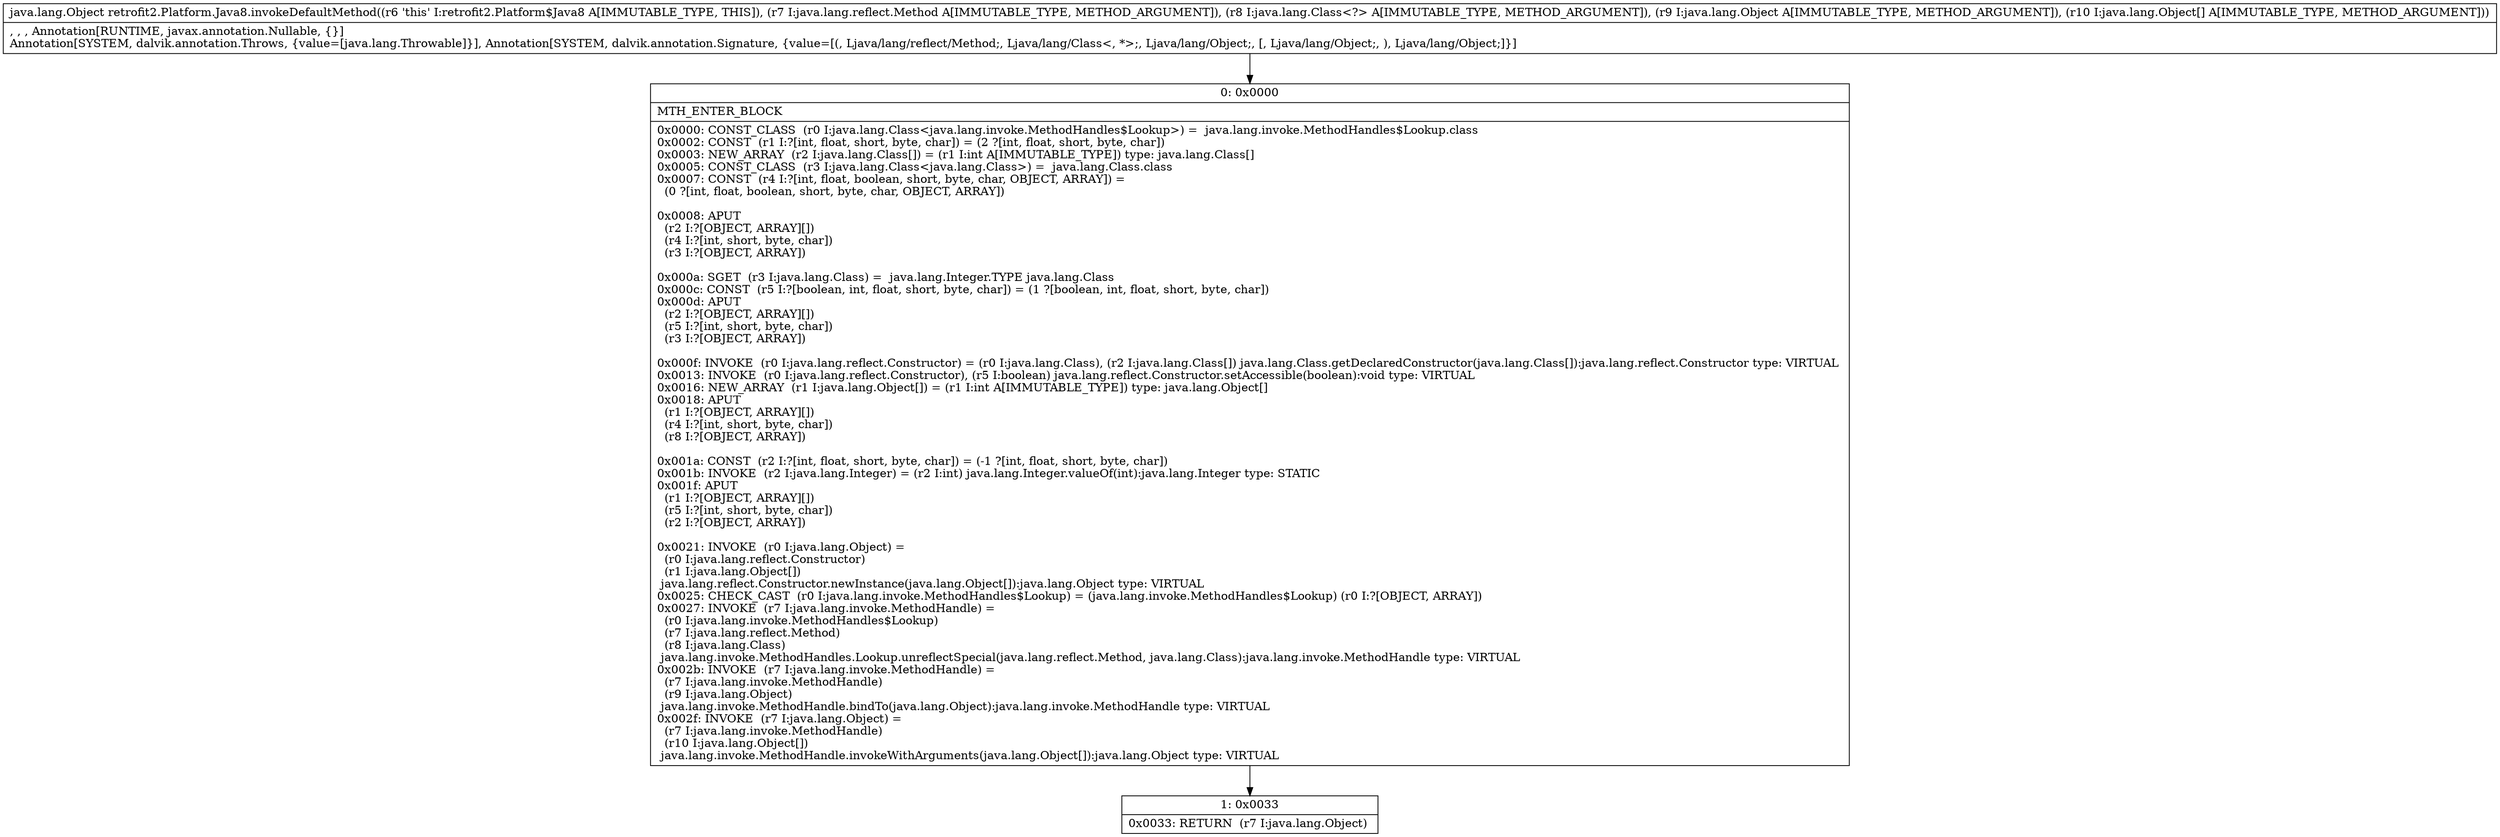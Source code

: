 digraph "CFG forretrofit2.Platform.Java8.invokeDefaultMethod(Ljava\/lang\/reflect\/Method;Ljava\/lang\/Class;Ljava\/lang\/Object;[Ljava\/lang\/Object;)Ljava\/lang\/Object;" {
Node_0 [shape=record,label="{0\:\ 0x0000|MTH_ENTER_BLOCK\l|0x0000: CONST_CLASS  (r0 I:java.lang.Class\<java.lang.invoke.MethodHandles$Lookup\>) =  java.lang.invoke.MethodHandles$Lookup.class \l0x0002: CONST  (r1 I:?[int, float, short, byte, char]) = (2 ?[int, float, short, byte, char]) \l0x0003: NEW_ARRAY  (r2 I:java.lang.Class[]) = (r1 I:int A[IMMUTABLE_TYPE]) type: java.lang.Class[] \l0x0005: CONST_CLASS  (r3 I:java.lang.Class\<java.lang.Class\>) =  java.lang.Class.class \l0x0007: CONST  (r4 I:?[int, float, boolean, short, byte, char, OBJECT, ARRAY]) = \l  (0 ?[int, float, boolean, short, byte, char, OBJECT, ARRAY])\l \l0x0008: APUT  \l  (r2 I:?[OBJECT, ARRAY][])\l  (r4 I:?[int, short, byte, char])\l  (r3 I:?[OBJECT, ARRAY])\l \l0x000a: SGET  (r3 I:java.lang.Class) =  java.lang.Integer.TYPE java.lang.Class \l0x000c: CONST  (r5 I:?[boolean, int, float, short, byte, char]) = (1 ?[boolean, int, float, short, byte, char]) \l0x000d: APUT  \l  (r2 I:?[OBJECT, ARRAY][])\l  (r5 I:?[int, short, byte, char])\l  (r3 I:?[OBJECT, ARRAY])\l \l0x000f: INVOKE  (r0 I:java.lang.reflect.Constructor) = (r0 I:java.lang.Class), (r2 I:java.lang.Class[]) java.lang.Class.getDeclaredConstructor(java.lang.Class[]):java.lang.reflect.Constructor type: VIRTUAL \l0x0013: INVOKE  (r0 I:java.lang.reflect.Constructor), (r5 I:boolean) java.lang.reflect.Constructor.setAccessible(boolean):void type: VIRTUAL \l0x0016: NEW_ARRAY  (r1 I:java.lang.Object[]) = (r1 I:int A[IMMUTABLE_TYPE]) type: java.lang.Object[] \l0x0018: APUT  \l  (r1 I:?[OBJECT, ARRAY][])\l  (r4 I:?[int, short, byte, char])\l  (r8 I:?[OBJECT, ARRAY])\l \l0x001a: CONST  (r2 I:?[int, float, short, byte, char]) = (\-1 ?[int, float, short, byte, char]) \l0x001b: INVOKE  (r2 I:java.lang.Integer) = (r2 I:int) java.lang.Integer.valueOf(int):java.lang.Integer type: STATIC \l0x001f: APUT  \l  (r1 I:?[OBJECT, ARRAY][])\l  (r5 I:?[int, short, byte, char])\l  (r2 I:?[OBJECT, ARRAY])\l \l0x0021: INVOKE  (r0 I:java.lang.Object) = \l  (r0 I:java.lang.reflect.Constructor)\l  (r1 I:java.lang.Object[])\l java.lang.reflect.Constructor.newInstance(java.lang.Object[]):java.lang.Object type: VIRTUAL \l0x0025: CHECK_CAST  (r0 I:java.lang.invoke.MethodHandles$Lookup) = (java.lang.invoke.MethodHandles$Lookup) (r0 I:?[OBJECT, ARRAY]) \l0x0027: INVOKE  (r7 I:java.lang.invoke.MethodHandle) = \l  (r0 I:java.lang.invoke.MethodHandles$Lookup)\l  (r7 I:java.lang.reflect.Method)\l  (r8 I:java.lang.Class)\l java.lang.invoke.MethodHandles.Lookup.unreflectSpecial(java.lang.reflect.Method, java.lang.Class):java.lang.invoke.MethodHandle type: VIRTUAL \l0x002b: INVOKE  (r7 I:java.lang.invoke.MethodHandle) = \l  (r7 I:java.lang.invoke.MethodHandle)\l  (r9 I:java.lang.Object)\l java.lang.invoke.MethodHandle.bindTo(java.lang.Object):java.lang.invoke.MethodHandle type: VIRTUAL \l0x002f: INVOKE  (r7 I:java.lang.Object) = \l  (r7 I:java.lang.invoke.MethodHandle)\l  (r10 I:java.lang.Object[])\l java.lang.invoke.MethodHandle.invokeWithArguments(java.lang.Object[]):java.lang.Object type: VIRTUAL \l}"];
Node_1 [shape=record,label="{1\:\ 0x0033|0x0033: RETURN  (r7 I:java.lang.Object) \l}"];
MethodNode[shape=record,label="{java.lang.Object retrofit2.Platform.Java8.invokeDefaultMethod((r6 'this' I:retrofit2.Platform$Java8 A[IMMUTABLE_TYPE, THIS]), (r7 I:java.lang.reflect.Method A[IMMUTABLE_TYPE, METHOD_ARGUMENT]), (r8 I:java.lang.Class\<?\> A[IMMUTABLE_TYPE, METHOD_ARGUMENT]), (r9 I:java.lang.Object A[IMMUTABLE_TYPE, METHOD_ARGUMENT]), (r10 I:java.lang.Object[] A[IMMUTABLE_TYPE, METHOD_ARGUMENT]))  | , , , Annotation[RUNTIME, javax.annotation.Nullable, \{\}]\lAnnotation[SYSTEM, dalvik.annotation.Throws, \{value=[java.lang.Throwable]\}], Annotation[SYSTEM, dalvik.annotation.Signature, \{value=[(, Ljava\/lang\/reflect\/Method;, Ljava\/lang\/Class\<, *\>;, Ljava\/lang\/Object;, [, Ljava\/lang\/Object;, ), Ljava\/lang\/Object;]\}]\l}"];
MethodNode -> Node_0;
Node_0 -> Node_1;
}

